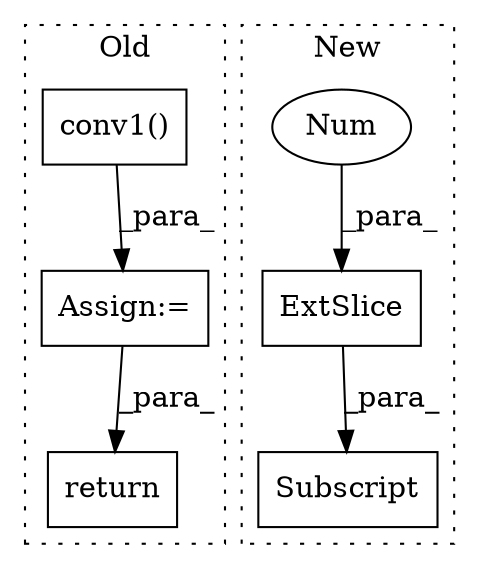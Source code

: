 digraph G {
subgraph cluster0 {
1 [label="conv1()" a="75" s="3367,3379" l="11,1" shape="box"];
3 [label="Assign:=" a="68" s="3553" l="3" shape="box"];
5 [label="return" a="93" s="3621" l="7" shape="box"];
label = "Old";
style="dotted";
}
subgraph cluster1 {
2 [label="Subscript" a="63" s="4339,0" l="7,0" shape="box"];
4 [label="ExtSlice" a="85" s="4339" l="1" shape="box"];
6 [label="Num" a="76" s="4344" l="1" shape="ellipse"];
label = "New";
style="dotted";
}
1 -> 3 [label="_para_"];
3 -> 5 [label="_para_"];
4 -> 2 [label="_para_"];
6 -> 4 [label="_para_"];
}